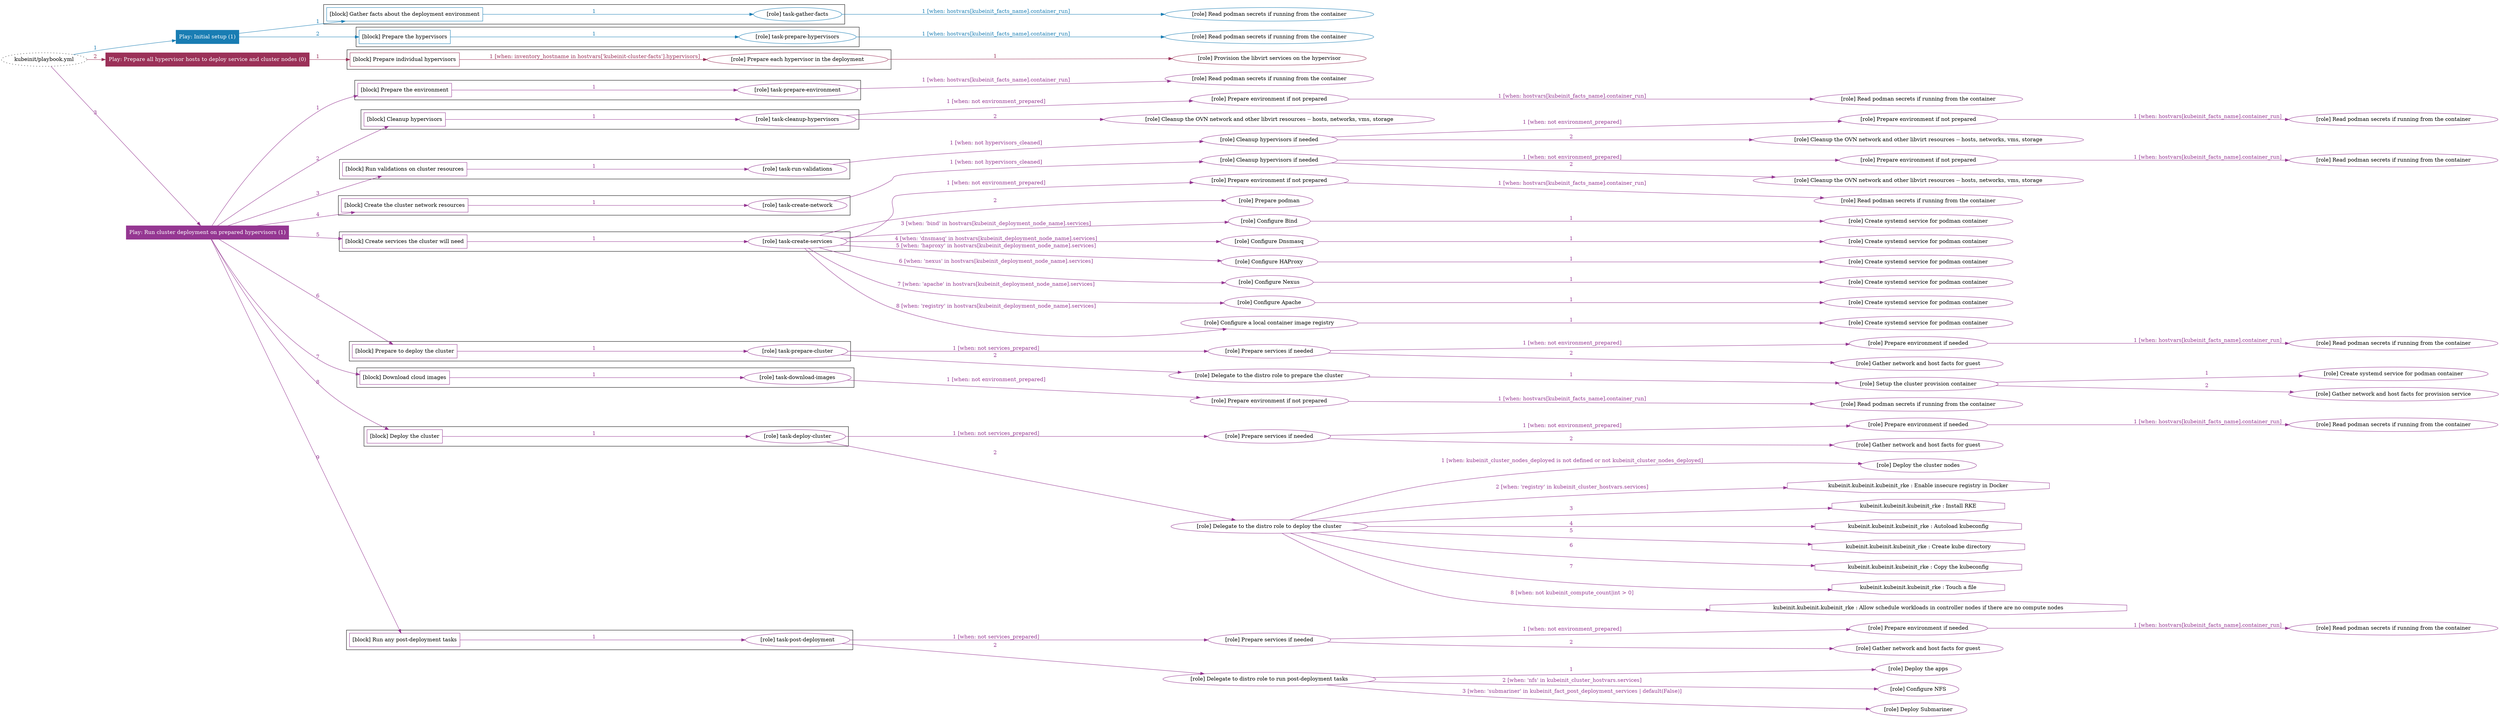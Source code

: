 digraph {
	graph [concentrate=true ordering=in rankdir=LR ratio=fill]
	edge [esep=5 sep=10]
	"kubeinit/playbook.yml" [id=root_node style=dotted]
	play_d811cf33 [label="Play: Initial setup (1)" color="#197db3" fontcolor="#ffffff" id=play_d811cf33 shape=box style=filled tooltip=localhost]
	"kubeinit/playbook.yml" -> play_d811cf33 [label="1 " color="#197db3" fontcolor="#197db3" id=edge_d48a13bf labeltooltip="1 " tooltip="1 "]
	subgraph "Read podman secrets if running from the container" {
		role_e86fc19b [label="[role] Read podman secrets if running from the container" color="#197db3" id=role_e86fc19b tooltip="Read podman secrets if running from the container"]
	}
	subgraph "task-gather-facts" {
		role_a4a51bd7 [label="[role] task-gather-facts" color="#197db3" id=role_a4a51bd7 tooltip="task-gather-facts"]
		role_a4a51bd7 -> role_e86fc19b [label="1 [when: hostvars[kubeinit_facts_name].container_run]" color="#197db3" fontcolor="#197db3" id=edge_56287e15 labeltooltip="1 [when: hostvars[kubeinit_facts_name].container_run]" tooltip="1 [when: hostvars[kubeinit_facts_name].container_run]"]
	}
	subgraph "Read podman secrets if running from the container" {
		role_ddeece57 [label="[role] Read podman secrets if running from the container" color="#197db3" id=role_ddeece57 tooltip="Read podman secrets if running from the container"]
	}
	subgraph "task-prepare-hypervisors" {
		role_477cd2f4 [label="[role] task-prepare-hypervisors" color="#197db3" id=role_477cd2f4 tooltip="task-prepare-hypervisors"]
		role_477cd2f4 -> role_ddeece57 [label="1 [when: hostvars[kubeinit_facts_name].container_run]" color="#197db3" fontcolor="#197db3" id=edge_d4c9062e labeltooltip="1 [when: hostvars[kubeinit_facts_name].container_run]" tooltip="1 [when: hostvars[kubeinit_facts_name].container_run]"]
	}
	subgraph "Play: Initial setup (1)" {
		play_d811cf33 -> block_48ab616f [label=1 color="#197db3" fontcolor="#197db3" id=edge_b437e59e labeltooltip=1 tooltip=1]
		subgraph cluster_block_48ab616f {
			block_48ab616f [label="[block] Gather facts about the deployment environment" color="#197db3" id=block_48ab616f labeltooltip="Gather facts about the deployment environment" shape=box tooltip="Gather facts about the deployment environment"]
			block_48ab616f -> role_a4a51bd7 [label="1 " color="#197db3" fontcolor="#197db3" id=edge_bda8ddef labeltooltip="1 " tooltip="1 "]
		}
		play_d811cf33 -> block_00fea68e [label=2 color="#197db3" fontcolor="#197db3" id=edge_35391e68 labeltooltip=2 tooltip=2]
		subgraph cluster_block_00fea68e {
			block_00fea68e [label="[block] Prepare the hypervisors" color="#197db3" id=block_00fea68e labeltooltip="Prepare the hypervisors" shape=box tooltip="Prepare the hypervisors"]
			block_00fea68e -> role_477cd2f4 [label="1 " color="#197db3" fontcolor="#197db3" id=edge_935e4828 labeltooltip="1 " tooltip="1 "]
		}
	}
	play_174435b1 [label="Play: Prepare all hypervisor hosts to deploy service and cluster nodes (0)" color="#9b3158" fontcolor="#ffffff" id=play_174435b1 shape=box style=filled tooltip="Play: Prepare all hypervisor hosts to deploy service and cluster nodes (0)"]
	"kubeinit/playbook.yml" -> play_174435b1 [label="2 " color="#9b3158" fontcolor="#9b3158" id=edge_c262d14a labeltooltip="2 " tooltip="2 "]
	subgraph "Provision the libvirt services on the hypervisor" {
		role_24c735b8 [label="[role] Provision the libvirt services on the hypervisor" color="#9b3158" id=role_24c735b8 tooltip="Provision the libvirt services on the hypervisor"]
	}
	subgraph "Prepare each hypervisor in the deployment" {
		role_21f102b1 [label="[role] Prepare each hypervisor in the deployment" color="#9b3158" id=role_21f102b1 tooltip="Prepare each hypervisor in the deployment"]
		role_21f102b1 -> role_24c735b8 [label="1 " color="#9b3158" fontcolor="#9b3158" id=edge_b7f4d6e8 labeltooltip="1 " tooltip="1 "]
	}
	subgraph "Play: Prepare all hypervisor hosts to deploy service and cluster nodes (0)" {
		play_174435b1 -> block_04d8b0b9 [label=1 color="#9b3158" fontcolor="#9b3158" id=edge_19b1a17e labeltooltip=1 tooltip=1]
		subgraph cluster_block_04d8b0b9 {
			block_04d8b0b9 [label="[block] Prepare individual hypervisors" color="#9b3158" id=block_04d8b0b9 labeltooltip="Prepare individual hypervisors" shape=box tooltip="Prepare individual hypervisors"]
			block_04d8b0b9 -> role_21f102b1 [label="1 [when: inventory_hostname in hostvars['kubeinit-cluster-facts'].hypervisors]" color="#9b3158" fontcolor="#9b3158" id=edge_b88f568e labeltooltip="1 [when: inventory_hostname in hostvars['kubeinit-cluster-facts'].hypervisors]" tooltip="1 [when: inventory_hostname in hostvars['kubeinit-cluster-facts'].hypervisors]"]
		}
	}
	play_a48690a6 [label="Play: Run cluster deployment on prepared hypervisors (1)" color="#953792" fontcolor="#ffffff" id=play_a48690a6 shape=box style=filled tooltip=localhost]
	"kubeinit/playbook.yml" -> play_a48690a6 [label="3 " color="#953792" fontcolor="#953792" id=edge_ad4b7603 labeltooltip="3 " tooltip="3 "]
	subgraph "Read podman secrets if running from the container" {
		role_ef4739c3 [label="[role] Read podman secrets if running from the container" color="#953792" id=role_ef4739c3 tooltip="Read podman secrets if running from the container"]
	}
	subgraph "task-prepare-environment" {
		role_b061d492 [label="[role] task-prepare-environment" color="#953792" id=role_b061d492 tooltip="task-prepare-environment"]
		role_b061d492 -> role_ef4739c3 [label="1 [when: hostvars[kubeinit_facts_name].container_run]" color="#953792" fontcolor="#953792" id=edge_47b304c0 labeltooltip="1 [when: hostvars[kubeinit_facts_name].container_run]" tooltip="1 [when: hostvars[kubeinit_facts_name].container_run]"]
	}
	subgraph "Read podman secrets if running from the container" {
		role_7ddbdf49 [label="[role] Read podman secrets if running from the container" color="#953792" id=role_7ddbdf49 tooltip="Read podman secrets if running from the container"]
	}
	subgraph "Prepare environment if not prepared" {
		role_dfa3b805 [label="[role] Prepare environment if not prepared" color="#953792" id=role_dfa3b805 tooltip="Prepare environment if not prepared"]
		role_dfa3b805 -> role_7ddbdf49 [label="1 [when: hostvars[kubeinit_facts_name].container_run]" color="#953792" fontcolor="#953792" id=edge_c91f6e4d labeltooltip="1 [when: hostvars[kubeinit_facts_name].container_run]" tooltip="1 [when: hostvars[kubeinit_facts_name].container_run]"]
	}
	subgraph "Cleanup the OVN network and other libvirt resources -- hosts, networks, vms, storage" {
		role_677924aa [label="[role] Cleanup the OVN network and other libvirt resources -- hosts, networks, vms, storage" color="#953792" id=role_677924aa tooltip="Cleanup the OVN network and other libvirt resources -- hosts, networks, vms, storage"]
	}
	subgraph "task-cleanup-hypervisors" {
		role_ae3c28cd [label="[role] task-cleanup-hypervisors" color="#953792" id=role_ae3c28cd tooltip="task-cleanup-hypervisors"]
		role_ae3c28cd -> role_dfa3b805 [label="1 [when: not environment_prepared]" color="#953792" fontcolor="#953792" id=edge_2adee18f labeltooltip="1 [when: not environment_prepared]" tooltip="1 [when: not environment_prepared]"]
		role_ae3c28cd -> role_677924aa [label="2 " color="#953792" fontcolor="#953792" id=edge_27a23c8c labeltooltip="2 " tooltip="2 "]
	}
	subgraph "Read podman secrets if running from the container" {
		role_990dd21c [label="[role] Read podman secrets if running from the container" color="#953792" id=role_990dd21c tooltip="Read podman secrets if running from the container"]
	}
	subgraph "Prepare environment if not prepared" {
		role_a4350a5f [label="[role] Prepare environment if not prepared" color="#953792" id=role_a4350a5f tooltip="Prepare environment if not prepared"]
		role_a4350a5f -> role_990dd21c [label="1 [when: hostvars[kubeinit_facts_name].container_run]" color="#953792" fontcolor="#953792" id=edge_519f21d3 labeltooltip="1 [when: hostvars[kubeinit_facts_name].container_run]" tooltip="1 [when: hostvars[kubeinit_facts_name].container_run]"]
	}
	subgraph "Cleanup the OVN network and other libvirt resources -- hosts, networks, vms, storage" {
		role_f271aa16 [label="[role] Cleanup the OVN network and other libvirt resources -- hosts, networks, vms, storage" color="#953792" id=role_f271aa16 tooltip="Cleanup the OVN network and other libvirt resources -- hosts, networks, vms, storage"]
	}
	subgraph "Cleanup hypervisors if needed" {
		role_4151fbd6 [label="[role] Cleanup hypervisors if needed" color="#953792" id=role_4151fbd6 tooltip="Cleanup hypervisors if needed"]
		role_4151fbd6 -> role_a4350a5f [label="1 [when: not environment_prepared]" color="#953792" fontcolor="#953792" id=edge_630907f3 labeltooltip="1 [when: not environment_prepared]" tooltip="1 [when: not environment_prepared]"]
		role_4151fbd6 -> role_f271aa16 [label="2 " color="#953792" fontcolor="#953792" id=edge_e2edc693 labeltooltip="2 " tooltip="2 "]
	}
	subgraph "task-run-validations" {
		role_60dc0849 [label="[role] task-run-validations" color="#953792" id=role_60dc0849 tooltip="task-run-validations"]
		role_60dc0849 -> role_4151fbd6 [label="1 [when: not hypervisors_cleaned]" color="#953792" fontcolor="#953792" id=edge_7d9acb1d labeltooltip="1 [when: not hypervisors_cleaned]" tooltip="1 [when: not hypervisors_cleaned]"]
	}
	subgraph "Read podman secrets if running from the container" {
		role_99e3189f [label="[role] Read podman secrets if running from the container" color="#953792" id=role_99e3189f tooltip="Read podman secrets if running from the container"]
	}
	subgraph "Prepare environment if not prepared" {
		role_2c41a20b [label="[role] Prepare environment if not prepared" color="#953792" id=role_2c41a20b tooltip="Prepare environment if not prepared"]
		role_2c41a20b -> role_99e3189f [label="1 [when: hostvars[kubeinit_facts_name].container_run]" color="#953792" fontcolor="#953792" id=edge_3bfe7792 labeltooltip="1 [when: hostvars[kubeinit_facts_name].container_run]" tooltip="1 [when: hostvars[kubeinit_facts_name].container_run]"]
	}
	subgraph "Cleanup the OVN network and other libvirt resources -- hosts, networks, vms, storage" {
		role_f9fc873d [label="[role] Cleanup the OVN network and other libvirt resources -- hosts, networks, vms, storage" color="#953792" id=role_f9fc873d tooltip="Cleanup the OVN network and other libvirt resources -- hosts, networks, vms, storage"]
	}
	subgraph "Cleanup hypervisors if needed" {
		role_e4329bb0 [label="[role] Cleanup hypervisors if needed" color="#953792" id=role_e4329bb0 tooltip="Cleanup hypervisors if needed"]
		role_e4329bb0 -> role_2c41a20b [label="1 [when: not environment_prepared]" color="#953792" fontcolor="#953792" id=edge_3de406be labeltooltip="1 [when: not environment_prepared]" tooltip="1 [when: not environment_prepared]"]
		role_e4329bb0 -> role_f9fc873d [label="2 " color="#953792" fontcolor="#953792" id=edge_e17f84c2 labeltooltip="2 " tooltip="2 "]
	}
	subgraph "task-create-network" {
		role_dd7d31ca [label="[role] task-create-network" color="#953792" id=role_dd7d31ca tooltip="task-create-network"]
		role_dd7d31ca -> role_e4329bb0 [label="1 [when: not hypervisors_cleaned]" color="#953792" fontcolor="#953792" id=edge_42de8d85 labeltooltip="1 [when: not hypervisors_cleaned]" tooltip="1 [when: not hypervisors_cleaned]"]
	}
	subgraph "Read podman secrets if running from the container" {
		role_ff92ec92 [label="[role] Read podman secrets if running from the container" color="#953792" id=role_ff92ec92 tooltip="Read podman secrets if running from the container"]
	}
	subgraph "Prepare environment if not prepared" {
		role_381bbd14 [label="[role] Prepare environment if not prepared" color="#953792" id=role_381bbd14 tooltip="Prepare environment if not prepared"]
		role_381bbd14 -> role_ff92ec92 [label="1 [when: hostvars[kubeinit_facts_name].container_run]" color="#953792" fontcolor="#953792" id=edge_48b4964b labeltooltip="1 [when: hostvars[kubeinit_facts_name].container_run]" tooltip="1 [when: hostvars[kubeinit_facts_name].container_run]"]
	}
	subgraph "Prepare podman" {
		role_3be700a1 [label="[role] Prepare podman" color="#953792" id=role_3be700a1 tooltip="Prepare podman"]
	}
	subgraph "Create systemd service for podman container" {
		role_6e7f5eae [label="[role] Create systemd service for podman container" color="#953792" id=role_6e7f5eae tooltip="Create systemd service for podman container"]
	}
	subgraph "Configure Bind" {
		role_b8bcfdb2 [label="[role] Configure Bind" color="#953792" id=role_b8bcfdb2 tooltip="Configure Bind"]
		role_b8bcfdb2 -> role_6e7f5eae [label="1 " color="#953792" fontcolor="#953792" id=edge_8e91251c labeltooltip="1 " tooltip="1 "]
	}
	subgraph "Create systemd service for podman container" {
		role_a06c3ddc [label="[role] Create systemd service for podman container" color="#953792" id=role_a06c3ddc tooltip="Create systemd service for podman container"]
	}
	subgraph "Configure Dnsmasq" {
		role_f0bc8002 [label="[role] Configure Dnsmasq" color="#953792" id=role_f0bc8002 tooltip="Configure Dnsmasq"]
		role_f0bc8002 -> role_a06c3ddc [label="1 " color="#953792" fontcolor="#953792" id=edge_3b508690 labeltooltip="1 " tooltip="1 "]
	}
	subgraph "Create systemd service for podman container" {
		role_589aa3cc [label="[role] Create systemd service for podman container" color="#953792" id=role_589aa3cc tooltip="Create systemd service for podman container"]
	}
	subgraph "Configure HAProxy" {
		role_6c796ecc [label="[role] Configure HAProxy" color="#953792" id=role_6c796ecc tooltip="Configure HAProxy"]
		role_6c796ecc -> role_589aa3cc [label="1 " color="#953792" fontcolor="#953792" id=edge_17bb7f8e labeltooltip="1 " tooltip="1 "]
	}
	subgraph "Create systemd service for podman container" {
		role_771a78b2 [label="[role] Create systemd service for podman container" color="#953792" id=role_771a78b2 tooltip="Create systemd service for podman container"]
	}
	subgraph "Configure Nexus" {
		role_a1a90eaf [label="[role] Configure Nexus" color="#953792" id=role_a1a90eaf tooltip="Configure Nexus"]
		role_a1a90eaf -> role_771a78b2 [label="1 " color="#953792" fontcolor="#953792" id=edge_70c1b27b labeltooltip="1 " tooltip="1 "]
	}
	subgraph "Create systemd service for podman container" {
		role_10cab20b [label="[role] Create systemd service for podman container" color="#953792" id=role_10cab20b tooltip="Create systemd service for podman container"]
	}
	subgraph "Configure Apache" {
		role_4168cbc1 [label="[role] Configure Apache" color="#953792" id=role_4168cbc1 tooltip="Configure Apache"]
		role_4168cbc1 -> role_10cab20b [label="1 " color="#953792" fontcolor="#953792" id=edge_82a279b5 labeltooltip="1 " tooltip="1 "]
	}
	subgraph "Create systemd service for podman container" {
		role_912d9497 [label="[role] Create systemd service for podman container" color="#953792" id=role_912d9497 tooltip="Create systemd service for podman container"]
	}
	subgraph "Configure a local container image registry" {
		role_ef8963eb [label="[role] Configure a local container image registry" color="#953792" id=role_ef8963eb tooltip="Configure a local container image registry"]
		role_ef8963eb -> role_912d9497 [label="1 " color="#953792" fontcolor="#953792" id=edge_0f7ec4e6 labeltooltip="1 " tooltip="1 "]
	}
	subgraph "task-create-services" {
		role_350e1493 [label="[role] task-create-services" color="#953792" id=role_350e1493 tooltip="task-create-services"]
		role_350e1493 -> role_381bbd14 [label="1 [when: not environment_prepared]" color="#953792" fontcolor="#953792" id=edge_6e05910e labeltooltip="1 [when: not environment_prepared]" tooltip="1 [when: not environment_prepared]"]
		role_350e1493 -> role_3be700a1 [label="2 " color="#953792" fontcolor="#953792" id=edge_4b25734f labeltooltip="2 " tooltip="2 "]
		role_350e1493 -> role_b8bcfdb2 [label="3 [when: 'bind' in hostvars[kubeinit_deployment_node_name].services]" color="#953792" fontcolor="#953792" id=edge_e453cf11 labeltooltip="3 [when: 'bind' in hostvars[kubeinit_deployment_node_name].services]" tooltip="3 [when: 'bind' in hostvars[kubeinit_deployment_node_name].services]"]
		role_350e1493 -> role_f0bc8002 [label="4 [when: 'dnsmasq' in hostvars[kubeinit_deployment_node_name].services]" color="#953792" fontcolor="#953792" id=edge_1e59fc4d labeltooltip="4 [when: 'dnsmasq' in hostvars[kubeinit_deployment_node_name].services]" tooltip="4 [when: 'dnsmasq' in hostvars[kubeinit_deployment_node_name].services]"]
		role_350e1493 -> role_6c796ecc [label="5 [when: 'haproxy' in hostvars[kubeinit_deployment_node_name].services]" color="#953792" fontcolor="#953792" id=edge_34f5c7f1 labeltooltip="5 [when: 'haproxy' in hostvars[kubeinit_deployment_node_name].services]" tooltip="5 [when: 'haproxy' in hostvars[kubeinit_deployment_node_name].services]"]
		role_350e1493 -> role_a1a90eaf [label="6 [when: 'nexus' in hostvars[kubeinit_deployment_node_name].services]" color="#953792" fontcolor="#953792" id=edge_b542859e labeltooltip="6 [when: 'nexus' in hostvars[kubeinit_deployment_node_name].services]" tooltip="6 [when: 'nexus' in hostvars[kubeinit_deployment_node_name].services]"]
		role_350e1493 -> role_4168cbc1 [label="7 [when: 'apache' in hostvars[kubeinit_deployment_node_name].services]" color="#953792" fontcolor="#953792" id=edge_db64fc69 labeltooltip="7 [when: 'apache' in hostvars[kubeinit_deployment_node_name].services]" tooltip="7 [when: 'apache' in hostvars[kubeinit_deployment_node_name].services]"]
		role_350e1493 -> role_ef8963eb [label="8 [when: 'registry' in hostvars[kubeinit_deployment_node_name].services]" color="#953792" fontcolor="#953792" id=edge_544a3518 labeltooltip="8 [when: 'registry' in hostvars[kubeinit_deployment_node_name].services]" tooltip="8 [when: 'registry' in hostvars[kubeinit_deployment_node_name].services]"]
	}
	subgraph "Read podman secrets if running from the container" {
		role_3d559d3c [label="[role] Read podman secrets if running from the container" color="#953792" id=role_3d559d3c tooltip="Read podman secrets if running from the container"]
	}
	subgraph "Prepare environment if needed" {
		role_a41d7197 [label="[role] Prepare environment if needed" color="#953792" id=role_a41d7197 tooltip="Prepare environment if needed"]
		role_a41d7197 -> role_3d559d3c [label="1 [when: hostvars[kubeinit_facts_name].container_run]" color="#953792" fontcolor="#953792" id=edge_66aba6f3 labeltooltip="1 [when: hostvars[kubeinit_facts_name].container_run]" tooltip="1 [when: hostvars[kubeinit_facts_name].container_run]"]
	}
	subgraph "Gather network and host facts for guest" {
		role_698d3f09 [label="[role] Gather network and host facts for guest" color="#953792" id=role_698d3f09 tooltip="Gather network and host facts for guest"]
	}
	subgraph "Prepare services if needed" {
		role_a02034aa [label="[role] Prepare services if needed" color="#953792" id=role_a02034aa tooltip="Prepare services if needed"]
		role_a02034aa -> role_a41d7197 [label="1 [when: not environment_prepared]" color="#953792" fontcolor="#953792" id=edge_a2e22ea5 labeltooltip="1 [when: not environment_prepared]" tooltip="1 [when: not environment_prepared]"]
		role_a02034aa -> role_698d3f09 [label="2 " color="#953792" fontcolor="#953792" id=edge_1d6caaff labeltooltip="2 " tooltip="2 "]
	}
	subgraph "Create systemd service for podman container" {
		role_29e04483 [label="[role] Create systemd service for podman container" color="#953792" id=role_29e04483 tooltip="Create systemd service for podman container"]
	}
	subgraph "Gather network and host facts for provision service" {
		role_ae3b3790 [label="[role] Gather network and host facts for provision service" color="#953792" id=role_ae3b3790 tooltip="Gather network and host facts for provision service"]
	}
	subgraph "Setup the cluster provision container" {
		role_2f189836 [label="[role] Setup the cluster provision container" color="#953792" id=role_2f189836 tooltip="Setup the cluster provision container"]
		role_2f189836 -> role_29e04483 [label="1 " color="#953792" fontcolor="#953792" id=edge_4d25d4aa labeltooltip="1 " tooltip="1 "]
		role_2f189836 -> role_ae3b3790 [label="2 " color="#953792" fontcolor="#953792" id=edge_621744c8 labeltooltip="2 " tooltip="2 "]
	}
	subgraph "Delegate to the distro role to prepare the cluster" {
		role_5149e8cf [label="[role] Delegate to the distro role to prepare the cluster" color="#953792" id=role_5149e8cf tooltip="Delegate to the distro role to prepare the cluster"]
		role_5149e8cf -> role_2f189836 [label="1 " color="#953792" fontcolor="#953792" id=edge_39f46e82 labeltooltip="1 " tooltip="1 "]
	}
	subgraph "task-prepare-cluster" {
		role_0c562969 [label="[role] task-prepare-cluster" color="#953792" id=role_0c562969 tooltip="task-prepare-cluster"]
		role_0c562969 -> role_a02034aa [label="1 [when: not services_prepared]" color="#953792" fontcolor="#953792" id=edge_8b6eb872 labeltooltip="1 [when: not services_prepared]" tooltip="1 [when: not services_prepared]"]
		role_0c562969 -> role_5149e8cf [label="2 " color="#953792" fontcolor="#953792" id=edge_912eb6bd labeltooltip="2 " tooltip="2 "]
	}
	subgraph "Read podman secrets if running from the container" {
		role_f8009d92 [label="[role] Read podman secrets if running from the container" color="#953792" id=role_f8009d92 tooltip="Read podman secrets if running from the container"]
	}
	subgraph "Prepare environment if not prepared" {
		role_16bf6a4a [label="[role] Prepare environment if not prepared" color="#953792" id=role_16bf6a4a tooltip="Prepare environment if not prepared"]
		role_16bf6a4a -> role_f8009d92 [label="1 [when: hostvars[kubeinit_facts_name].container_run]" color="#953792" fontcolor="#953792" id=edge_b7681bf2 labeltooltip="1 [when: hostvars[kubeinit_facts_name].container_run]" tooltip="1 [when: hostvars[kubeinit_facts_name].container_run]"]
	}
	subgraph "task-download-images" {
		role_611d33e3 [label="[role] task-download-images" color="#953792" id=role_611d33e3 tooltip="task-download-images"]
		role_611d33e3 -> role_16bf6a4a [label="1 [when: not environment_prepared]" color="#953792" fontcolor="#953792" id=edge_79c9494e labeltooltip="1 [when: not environment_prepared]" tooltip="1 [when: not environment_prepared]"]
	}
	subgraph "Read podman secrets if running from the container" {
		role_310dc8a8 [label="[role] Read podman secrets if running from the container" color="#953792" id=role_310dc8a8 tooltip="Read podman secrets if running from the container"]
	}
	subgraph "Prepare environment if needed" {
		role_21af96aa [label="[role] Prepare environment if needed" color="#953792" id=role_21af96aa tooltip="Prepare environment if needed"]
		role_21af96aa -> role_310dc8a8 [label="1 [when: hostvars[kubeinit_facts_name].container_run]" color="#953792" fontcolor="#953792" id=edge_1e92f8d1 labeltooltip="1 [when: hostvars[kubeinit_facts_name].container_run]" tooltip="1 [when: hostvars[kubeinit_facts_name].container_run]"]
	}
	subgraph "Gather network and host facts for guest" {
		role_ab0ef5e0 [label="[role] Gather network and host facts for guest" color="#953792" id=role_ab0ef5e0 tooltip="Gather network and host facts for guest"]
	}
	subgraph "Prepare services if needed" {
		role_0f94bc0e [label="[role] Prepare services if needed" color="#953792" id=role_0f94bc0e tooltip="Prepare services if needed"]
		role_0f94bc0e -> role_21af96aa [label="1 [when: not environment_prepared]" color="#953792" fontcolor="#953792" id=edge_798194c0 labeltooltip="1 [when: not environment_prepared]" tooltip="1 [when: not environment_prepared]"]
		role_0f94bc0e -> role_ab0ef5e0 [label="2 " color="#953792" fontcolor="#953792" id=edge_0ef044b6 labeltooltip="2 " tooltip="2 "]
	}
	subgraph "Deploy the cluster nodes" {
		role_bc1bc844 [label="[role] Deploy the cluster nodes" color="#953792" id=role_bc1bc844 tooltip="Deploy the cluster nodes"]
	}
	subgraph "Delegate to the distro role to deploy the cluster" {
		role_c5d439d0 [label="[role] Delegate to the distro role to deploy the cluster" color="#953792" id=role_c5d439d0 tooltip="Delegate to the distro role to deploy the cluster"]
		role_c5d439d0 -> role_bc1bc844 [label="1 [when: kubeinit_cluster_nodes_deployed is not defined or not kubeinit_cluster_nodes_deployed]" color="#953792" fontcolor="#953792" id=edge_6f4e0a88 labeltooltip="1 [when: kubeinit_cluster_nodes_deployed is not defined or not kubeinit_cluster_nodes_deployed]" tooltip="1 [when: kubeinit_cluster_nodes_deployed is not defined or not kubeinit_cluster_nodes_deployed]"]
		task_8a226e0b [label="kubeinit.kubeinit.kubeinit_rke : Enable insecure registry in Docker" color="#953792" id=task_8a226e0b shape=octagon tooltip="kubeinit.kubeinit.kubeinit_rke : Enable insecure registry in Docker"]
		role_c5d439d0 -> task_8a226e0b [label="2 [when: 'registry' in kubeinit_cluster_hostvars.services]" color="#953792" fontcolor="#953792" id=edge_63d9ee09 labeltooltip="2 [when: 'registry' in kubeinit_cluster_hostvars.services]" tooltip="2 [when: 'registry' in kubeinit_cluster_hostvars.services]"]
		task_0daa7d62 [label="kubeinit.kubeinit.kubeinit_rke : Install RKE" color="#953792" id=task_0daa7d62 shape=octagon tooltip="kubeinit.kubeinit.kubeinit_rke : Install RKE"]
		role_c5d439d0 -> task_0daa7d62 [label="3 " color="#953792" fontcolor="#953792" id=edge_e301cda3 labeltooltip="3 " tooltip="3 "]
		task_4736c4d2 [label="kubeinit.kubeinit.kubeinit_rke : Autoload kubeconfig" color="#953792" id=task_4736c4d2 shape=octagon tooltip="kubeinit.kubeinit.kubeinit_rke : Autoload kubeconfig"]
		role_c5d439d0 -> task_4736c4d2 [label="4 " color="#953792" fontcolor="#953792" id=edge_8e337a4c labeltooltip="4 " tooltip="4 "]
		task_cc8556e7 [label="kubeinit.kubeinit.kubeinit_rke : Create kube directory" color="#953792" id=task_cc8556e7 shape=octagon tooltip="kubeinit.kubeinit.kubeinit_rke : Create kube directory"]
		role_c5d439d0 -> task_cc8556e7 [label="5 " color="#953792" fontcolor="#953792" id=edge_671a80c6 labeltooltip="5 " tooltip="5 "]
		task_65d702ad [label="kubeinit.kubeinit.kubeinit_rke : Copy the kubeconfig" color="#953792" id=task_65d702ad shape=octagon tooltip="kubeinit.kubeinit.kubeinit_rke : Copy the kubeconfig"]
		role_c5d439d0 -> task_65d702ad [label="6 " color="#953792" fontcolor="#953792" id=edge_cf6cde6d labeltooltip="6 " tooltip="6 "]
		task_8200f4ad [label="kubeinit.kubeinit.kubeinit_rke : Touch a file" color="#953792" id=task_8200f4ad shape=octagon tooltip="kubeinit.kubeinit.kubeinit_rke : Touch a file"]
		role_c5d439d0 -> task_8200f4ad [label="7 " color="#953792" fontcolor="#953792" id=edge_51fb5fc5 labeltooltip="7 " tooltip="7 "]
		task_a95f8d13 [label="kubeinit.kubeinit.kubeinit_rke : Allow schedule workloads in controller nodes if there are no compute nodes" color="#953792" id=task_a95f8d13 shape=octagon tooltip="kubeinit.kubeinit.kubeinit_rke : Allow schedule workloads in controller nodes if there are no compute nodes"]
		role_c5d439d0 -> task_a95f8d13 [label="8 [when: not kubeinit_compute_count|int > 0]" color="#953792" fontcolor="#953792" id=edge_121acfcf labeltooltip="8 [when: not kubeinit_compute_count|int > 0]" tooltip="8 [when: not kubeinit_compute_count|int > 0]"]
	}
	subgraph "task-deploy-cluster" {
		role_43ecf591 [label="[role] task-deploy-cluster" color="#953792" id=role_43ecf591 tooltip="task-deploy-cluster"]
		role_43ecf591 -> role_0f94bc0e [label="1 [when: not services_prepared]" color="#953792" fontcolor="#953792" id=edge_2174e305 labeltooltip="1 [when: not services_prepared]" tooltip="1 [when: not services_prepared]"]
		role_43ecf591 -> role_c5d439d0 [label="2 " color="#953792" fontcolor="#953792" id=edge_141b293e labeltooltip="2 " tooltip="2 "]
	}
	subgraph "Read podman secrets if running from the container" {
		role_4675b33d [label="[role] Read podman secrets if running from the container" color="#953792" id=role_4675b33d tooltip="Read podman secrets if running from the container"]
	}
	subgraph "Prepare environment if needed" {
		role_ecabf71a [label="[role] Prepare environment if needed" color="#953792" id=role_ecabf71a tooltip="Prepare environment if needed"]
		role_ecabf71a -> role_4675b33d [label="1 [when: hostvars[kubeinit_facts_name].container_run]" color="#953792" fontcolor="#953792" id=edge_d78bf662 labeltooltip="1 [when: hostvars[kubeinit_facts_name].container_run]" tooltip="1 [when: hostvars[kubeinit_facts_name].container_run]"]
	}
	subgraph "Gather network and host facts for guest" {
		role_271c8db8 [label="[role] Gather network and host facts for guest" color="#953792" id=role_271c8db8 tooltip="Gather network and host facts for guest"]
	}
	subgraph "Prepare services if needed" {
		role_f85bf8b7 [label="[role] Prepare services if needed" color="#953792" id=role_f85bf8b7 tooltip="Prepare services if needed"]
		role_f85bf8b7 -> role_ecabf71a [label="1 [when: not environment_prepared]" color="#953792" fontcolor="#953792" id=edge_85f6c192 labeltooltip="1 [when: not environment_prepared]" tooltip="1 [when: not environment_prepared]"]
		role_f85bf8b7 -> role_271c8db8 [label="2 " color="#953792" fontcolor="#953792" id=edge_4d3e0a2c labeltooltip="2 " tooltip="2 "]
	}
	subgraph "Deploy the apps" {
		role_18709365 [label="[role] Deploy the apps" color="#953792" id=role_18709365 tooltip="Deploy the apps"]
	}
	subgraph "Configure NFS" {
		role_d6c53e2b [label="[role] Configure NFS" color="#953792" id=role_d6c53e2b tooltip="Configure NFS"]
	}
	subgraph "Deploy Submariner" {
		role_86859c49 [label="[role] Deploy Submariner" color="#953792" id=role_86859c49 tooltip="Deploy Submariner"]
	}
	subgraph "Delegate to distro role to run post-deployment tasks" {
		role_f95411d1 [label="[role] Delegate to distro role to run post-deployment tasks" color="#953792" id=role_f95411d1 tooltip="Delegate to distro role to run post-deployment tasks"]
		role_f95411d1 -> role_18709365 [label="1 " color="#953792" fontcolor="#953792" id=edge_637735a7 labeltooltip="1 " tooltip="1 "]
		role_f95411d1 -> role_d6c53e2b [label="2 [when: 'nfs' in kubeinit_cluster_hostvars.services]" color="#953792" fontcolor="#953792" id=edge_44279199 labeltooltip="2 [when: 'nfs' in kubeinit_cluster_hostvars.services]" tooltip="2 [when: 'nfs' in kubeinit_cluster_hostvars.services]"]
		role_f95411d1 -> role_86859c49 [label="3 [when: 'submariner' in kubeinit_fact_post_deployment_services | default(False)]" color="#953792" fontcolor="#953792" id=edge_e77f8081 labeltooltip="3 [when: 'submariner' in kubeinit_fact_post_deployment_services | default(False)]" tooltip="3 [when: 'submariner' in kubeinit_fact_post_deployment_services | default(False)]"]
	}
	subgraph "task-post-deployment" {
		role_940d0e0b [label="[role] task-post-deployment" color="#953792" id=role_940d0e0b tooltip="task-post-deployment"]
		role_940d0e0b -> role_f85bf8b7 [label="1 [when: not services_prepared]" color="#953792" fontcolor="#953792" id=edge_d041d425 labeltooltip="1 [when: not services_prepared]" tooltip="1 [when: not services_prepared]"]
		role_940d0e0b -> role_f95411d1 [label="2 " color="#953792" fontcolor="#953792" id=edge_ebd5cc8c labeltooltip="2 " tooltip="2 "]
	}
	subgraph "Play: Run cluster deployment on prepared hypervisors (1)" {
		play_a48690a6 -> block_4f3a6083 [label=1 color="#953792" fontcolor="#953792" id=edge_972ffeba labeltooltip=1 tooltip=1]
		subgraph cluster_block_4f3a6083 {
			block_4f3a6083 [label="[block] Prepare the environment" color="#953792" id=block_4f3a6083 labeltooltip="Prepare the environment" shape=box tooltip="Prepare the environment"]
			block_4f3a6083 -> role_b061d492 [label="1 " color="#953792" fontcolor="#953792" id=edge_1ebde1ce labeltooltip="1 " tooltip="1 "]
		}
		play_a48690a6 -> block_4dcaf275 [label=2 color="#953792" fontcolor="#953792" id=edge_e6c24674 labeltooltip=2 tooltip=2]
		subgraph cluster_block_4dcaf275 {
			block_4dcaf275 [label="[block] Cleanup hypervisors" color="#953792" id=block_4dcaf275 labeltooltip="Cleanup hypervisors" shape=box tooltip="Cleanup hypervisors"]
			block_4dcaf275 -> role_ae3c28cd [label="1 " color="#953792" fontcolor="#953792" id=edge_199bd079 labeltooltip="1 " tooltip="1 "]
		}
		play_a48690a6 -> block_d860bd03 [label=3 color="#953792" fontcolor="#953792" id=edge_e5b4c8c9 labeltooltip=3 tooltip=3]
		subgraph cluster_block_d860bd03 {
			block_d860bd03 [label="[block] Run validations on cluster resources" color="#953792" id=block_d860bd03 labeltooltip="Run validations on cluster resources" shape=box tooltip="Run validations on cluster resources"]
			block_d860bd03 -> role_60dc0849 [label="1 " color="#953792" fontcolor="#953792" id=edge_ce9b4c8a labeltooltip="1 " tooltip="1 "]
		}
		play_a48690a6 -> block_9a13f055 [label=4 color="#953792" fontcolor="#953792" id=edge_bf3cd261 labeltooltip=4 tooltip=4]
		subgraph cluster_block_9a13f055 {
			block_9a13f055 [label="[block] Create the cluster network resources" color="#953792" id=block_9a13f055 labeltooltip="Create the cluster network resources" shape=box tooltip="Create the cluster network resources"]
			block_9a13f055 -> role_dd7d31ca [label="1 " color="#953792" fontcolor="#953792" id=edge_3f21d90a labeltooltip="1 " tooltip="1 "]
		}
		play_a48690a6 -> block_46b1cb48 [label=5 color="#953792" fontcolor="#953792" id=edge_bed28e49 labeltooltip=5 tooltip=5]
		subgraph cluster_block_46b1cb48 {
			block_46b1cb48 [label="[block] Create services the cluster will need" color="#953792" id=block_46b1cb48 labeltooltip="Create services the cluster will need" shape=box tooltip="Create services the cluster will need"]
			block_46b1cb48 -> role_350e1493 [label="1 " color="#953792" fontcolor="#953792" id=edge_e841856f labeltooltip="1 " tooltip="1 "]
		}
		play_a48690a6 -> block_378430b3 [label=6 color="#953792" fontcolor="#953792" id=edge_5ac90f94 labeltooltip=6 tooltip=6]
		subgraph cluster_block_378430b3 {
			block_378430b3 [label="[block] Prepare to deploy the cluster" color="#953792" id=block_378430b3 labeltooltip="Prepare to deploy the cluster" shape=box tooltip="Prepare to deploy the cluster"]
			block_378430b3 -> role_0c562969 [label="1 " color="#953792" fontcolor="#953792" id=edge_a678a132 labeltooltip="1 " tooltip="1 "]
		}
		play_a48690a6 -> block_10ef08a9 [label=7 color="#953792" fontcolor="#953792" id=edge_bb47c46e labeltooltip=7 tooltip=7]
		subgraph cluster_block_10ef08a9 {
			block_10ef08a9 [label="[block] Download cloud images" color="#953792" id=block_10ef08a9 labeltooltip="Download cloud images" shape=box tooltip="Download cloud images"]
			block_10ef08a9 -> role_611d33e3 [label="1 " color="#953792" fontcolor="#953792" id=edge_d0b47139 labeltooltip="1 " tooltip="1 "]
		}
		play_a48690a6 -> block_50e5078d [label=8 color="#953792" fontcolor="#953792" id=edge_16209591 labeltooltip=8 tooltip=8]
		subgraph cluster_block_50e5078d {
			block_50e5078d [label="[block] Deploy the cluster" color="#953792" id=block_50e5078d labeltooltip="Deploy the cluster" shape=box tooltip="Deploy the cluster"]
			block_50e5078d -> role_43ecf591 [label="1 " color="#953792" fontcolor="#953792" id=edge_f78ae759 labeltooltip="1 " tooltip="1 "]
		}
		play_a48690a6 -> block_41854af3 [label=9 color="#953792" fontcolor="#953792" id=edge_608d274f labeltooltip=9 tooltip=9]
		subgraph cluster_block_41854af3 {
			block_41854af3 [label="[block] Run any post-deployment tasks" color="#953792" id=block_41854af3 labeltooltip="Run any post-deployment tasks" shape=box tooltip="Run any post-deployment tasks"]
			block_41854af3 -> role_940d0e0b [label="1 " color="#953792" fontcolor="#953792" id=edge_51a978be labeltooltip="1 " tooltip="1 "]
		}
	}
}
